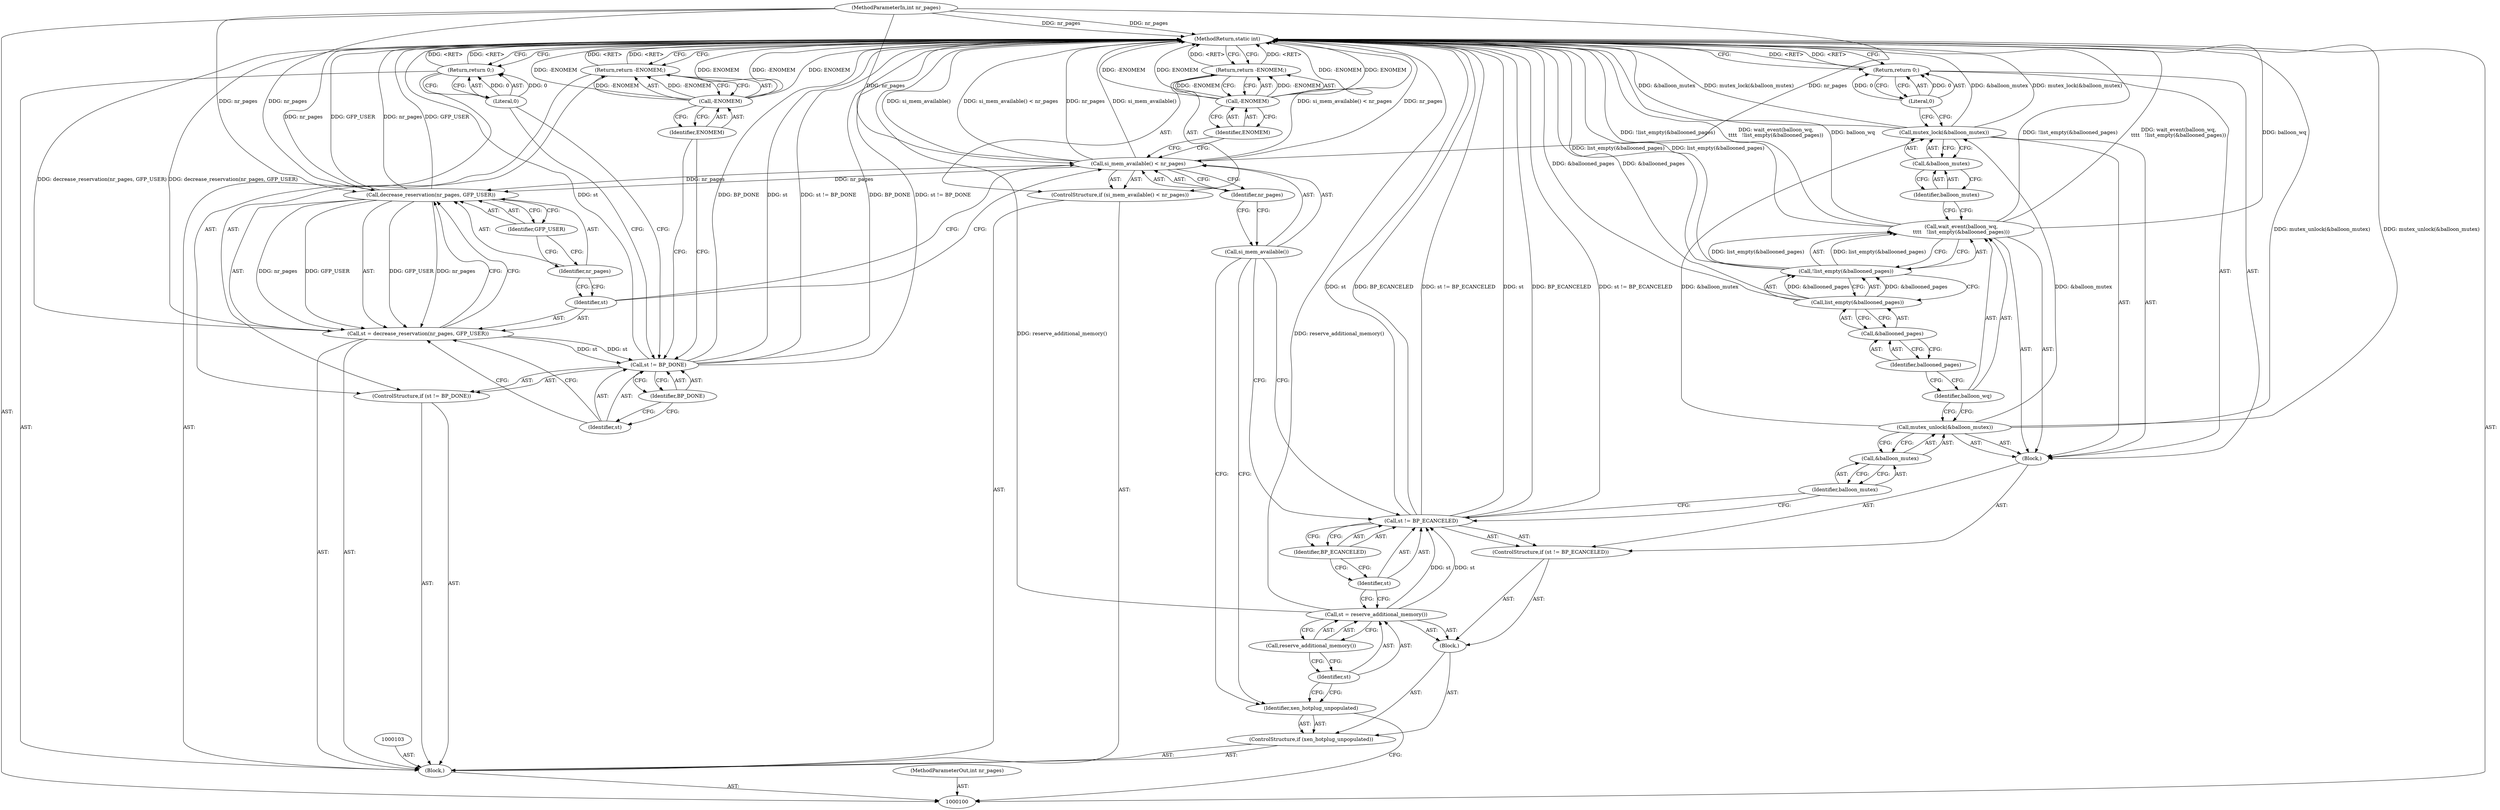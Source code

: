 digraph "0_linux_6ef36ab967c71690ebe7e5ef997a8be4da3bc844" {
"1000150" [label="(MethodReturn,static int)"];
"1000101" [label="(MethodParameterIn,int nr_pages)"];
"1000212" [label="(MethodParameterOut,int nr_pages)"];
"1000122" [label="(Call,&ballooned_pages)"];
"1000123" [label="(Identifier,ballooned_pages)"];
"1000120" [label="(Call,!list_empty(&ballooned_pages))"];
"1000121" [label="(Call,list_empty(&ballooned_pages))"];
"1000125" [label="(Call,&balloon_mutex)"];
"1000126" [label="(Identifier,balloon_mutex)"];
"1000124" [label="(Call,mutex_lock(&balloon_mutex))"];
"1000128" [label="(Literal,0)"];
"1000127" [label="(Return,return 0;)"];
"1000129" [label="(ControlStructure,if (si_mem_available() < nr_pages))"];
"1000132" [label="(Identifier,nr_pages)"];
"1000130" [label="(Call,si_mem_available() < nr_pages)"];
"1000131" [label="(Call,si_mem_available())"];
"1000135" [label="(Identifier,ENOMEM)"];
"1000133" [label="(Return,return -ENOMEM;)"];
"1000134" [label="(Call,-ENOMEM)"];
"1000136" [label="(Call,st = decrease_reservation(nr_pages, GFP_USER))"];
"1000137" [label="(Identifier,st)"];
"1000139" [label="(Identifier,nr_pages)"];
"1000140" [label="(Identifier,GFP_USER)"];
"1000138" [label="(Call,decrease_reservation(nr_pages, GFP_USER))"];
"1000102" [label="(Block,)"];
"1000144" [label="(Identifier,BP_DONE)"];
"1000141" [label="(ControlStructure,if (st != BP_DONE))"];
"1000142" [label="(Call,st != BP_DONE)"];
"1000143" [label="(Identifier,st)"];
"1000146" [label="(Call,-ENOMEM)"];
"1000147" [label="(Identifier,ENOMEM)"];
"1000145" [label="(Return,return -ENOMEM;)"];
"1000148" [label="(Return,return 0;)"];
"1000149" [label="(Literal,0)"];
"1000104" [label="(ControlStructure,if (xen_hotplug_unpopulated))"];
"1000106" [label="(Block,)"];
"1000105" [label="(Identifier,xen_hotplug_unpopulated)"];
"1000107" [label="(Call,st = reserve_additional_memory())"];
"1000108" [label="(Identifier,st)"];
"1000109" [label="(Call,reserve_additional_memory())"];
"1000113" [label="(Identifier,BP_ECANCELED)"];
"1000110" [label="(ControlStructure,if (st != BP_ECANCELED))"];
"1000114" [label="(Block,)"];
"1000111" [label="(Call,st != BP_ECANCELED)"];
"1000112" [label="(Identifier,st)"];
"1000116" [label="(Call,&balloon_mutex)"];
"1000117" [label="(Identifier,balloon_mutex)"];
"1000115" [label="(Call,mutex_unlock(&balloon_mutex))"];
"1000119" [label="(Identifier,balloon_wq)"];
"1000118" [label="(Call,wait_event(balloon_wq,\n\t\t\t\t   !list_empty(&ballooned_pages)))"];
"1000150" -> "1000100"  [label="AST: "];
"1000150" -> "1000127"  [label="CFG: "];
"1000150" -> "1000133"  [label="CFG: "];
"1000150" -> "1000145"  [label="CFG: "];
"1000150" -> "1000148"  [label="CFG: "];
"1000145" -> "1000150"  [label="DDG: <RET>"];
"1000127" -> "1000150"  [label="DDG: <RET>"];
"1000133" -> "1000150"  [label="DDG: <RET>"];
"1000148" -> "1000150"  [label="DDG: <RET>"];
"1000130" -> "1000150"  [label="DDG: si_mem_available() < nr_pages"];
"1000130" -> "1000150"  [label="DDG: nr_pages"];
"1000130" -> "1000150"  [label="DDG: si_mem_available()"];
"1000142" -> "1000150"  [label="DDG: st != BP_DONE"];
"1000142" -> "1000150"  [label="DDG: BP_DONE"];
"1000142" -> "1000150"  [label="DDG: st"];
"1000124" -> "1000150"  [label="DDG: &balloon_mutex"];
"1000124" -> "1000150"  [label="DDG: mutex_lock(&balloon_mutex)"];
"1000138" -> "1000150"  [label="DDG: GFP_USER"];
"1000138" -> "1000150"  [label="DDG: nr_pages"];
"1000118" -> "1000150"  [label="DDG: wait_event(balloon_wq,\n\t\t\t\t   !list_empty(&ballooned_pages))"];
"1000118" -> "1000150"  [label="DDG: balloon_wq"];
"1000118" -> "1000150"  [label="DDG: !list_empty(&ballooned_pages)"];
"1000111" -> "1000150"  [label="DDG: st"];
"1000111" -> "1000150"  [label="DDG: BP_ECANCELED"];
"1000111" -> "1000150"  [label="DDG: st != BP_ECANCELED"];
"1000136" -> "1000150"  [label="DDG: decrease_reservation(nr_pages, GFP_USER)"];
"1000146" -> "1000150"  [label="DDG: -ENOMEM"];
"1000146" -> "1000150"  [label="DDG: ENOMEM"];
"1000107" -> "1000150"  [label="DDG: reserve_additional_memory()"];
"1000134" -> "1000150"  [label="DDG: -ENOMEM"];
"1000134" -> "1000150"  [label="DDG: ENOMEM"];
"1000115" -> "1000150"  [label="DDG: mutex_unlock(&balloon_mutex)"];
"1000120" -> "1000150"  [label="DDG: list_empty(&ballooned_pages)"];
"1000101" -> "1000150"  [label="DDG: nr_pages"];
"1000121" -> "1000150"  [label="DDG: &ballooned_pages"];
"1000101" -> "1000100"  [label="AST: "];
"1000101" -> "1000150"  [label="DDG: nr_pages"];
"1000101" -> "1000130"  [label="DDG: nr_pages"];
"1000101" -> "1000138"  [label="DDG: nr_pages"];
"1000212" -> "1000100"  [label="AST: "];
"1000122" -> "1000121"  [label="AST: "];
"1000122" -> "1000123"  [label="CFG: "];
"1000123" -> "1000122"  [label="AST: "];
"1000121" -> "1000122"  [label="CFG: "];
"1000123" -> "1000122"  [label="AST: "];
"1000123" -> "1000119"  [label="CFG: "];
"1000122" -> "1000123"  [label="CFG: "];
"1000120" -> "1000118"  [label="AST: "];
"1000120" -> "1000121"  [label="CFG: "];
"1000121" -> "1000120"  [label="AST: "];
"1000118" -> "1000120"  [label="CFG: "];
"1000120" -> "1000150"  [label="DDG: list_empty(&ballooned_pages)"];
"1000120" -> "1000118"  [label="DDG: list_empty(&ballooned_pages)"];
"1000121" -> "1000120"  [label="DDG: &ballooned_pages"];
"1000121" -> "1000120"  [label="AST: "];
"1000121" -> "1000122"  [label="CFG: "];
"1000122" -> "1000121"  [label="AST: "];
"1000120" -> "1000121"  [label="CFG: "];
"1000121" -> "1000150"  [label="DDG: &ballooned_pages"];
"1000121" -> "1000120"  [label="DDG: &ballooned_pages"];
"1000125" -> "1000124"  [label="AST: "];
"1000125" -> "1000126"  [label="CFG: "];
"1000126" -> "1000125"  [label="AST: "];
"1000124" -> "1000125"  [label="CFG: "];
"1000126" -> "1000125"  [label="AST: "];
"1000126" -> "1000118"  [label="CFG: "];
"1000125" -> "1000126"  [label="CFG: "];
"1000124" -> "1000114"  [label="AST: "];
"1000124" -> "1000125"  [label="CFG: "];
"1000125" -> "1000124"  [label="AST: "];
"1000128" -> "1000124"  [label="CFG: "];
"1000124" -> "1000150"  [label="DDG: &balloon_mutex"];
"1000124" -> "1000150"  [label="DDG: mutex_lock(&balloon_mutex)"];
"1000115" -> "1000124"  [label="DDG: &balloon_mutex"];
"1000128" -> "1000127"  [label="AST: "];
"1000128" -> "1000124"  [label="CFG: "];
"1000127" -> "1000128"  [label="CFG: "];
"1000128" -> "1000127"  [label="DDG: 0"];
"1000127" -> "1000114"  [label="AST: "];
"1000127" -> "1000128"  [label="CFG: "];
"1000128" -> "1000127"  [label="AST: "];
"1000150" -> "1000127"  [label="CFG: "];
"1000127" -> "1000150"  [label="DDG: <RET>"];
"1000128" -> "1000127"  [label="DDG: 0"];
"1000129" -> "1000102"  [label="AST: "];
"1000130" -> "1000129"  [label="AST: "];
"1000133" -> "1000129"  [label="AST: "];
"1000132" -> "1000130"  [label="AST: "];
"1000132" -> "1000131"  [label="CFG: "];
"1000130" -> "1000132"  [label="CFG: "];
"1000130" -> "1000129"  [label="AST: "];
"1000130" -> "1000132"  [label="CFG: "];
"1000131" -> "1000130"  [label="AST: "];
"1000132" -> "1000130"  [label="AST: "];
"1000135" -> "1000130"  [label="CFG: "];
"1000137" -> "1000130"  [label="CFG: "];
"1000130" -> "1000150"  [label="DDG: si_mem_available() < nr_pages"];
"1000130" -> "1000150"  [label="DDG: nr_pages"];
"1000130" -> "1000150"  [label="DDG: si_mem_available()"];
"1000101" -> "1000130"  [label="DDG: nr_pages"];
"1000130" -> "1000138"  [label="DDG: nr_pages"];
"1000131" -> "1000130"  [label="AST: "];
"1000131" -> "1000111"  [label="CFG: "];
"1000131" -> "1000105"  [label="CFG: "];
"1000132" -> "1000131"  [label="CFG: "];
"1000135" -> "1000134"  [label="AST: "];
"1000135" -> "1000130"  [label="CFG: "];
"1000134" -> "1000135"  [label="CFG: "];
"1000133" -> "1000129"  [label="AST: "];
"1000133" -> "1000134"  [label="CFG: "];
"1000134" -> "1000133"  [label="AST: "];
"1000150" -> "1000133"  [label="CFG: "];
"1000133" -> "1000150"  [label="DDG: <RET>"];
"1000134" -> "1000133"  [label="DDG: -ENOMEM"];
"1000134" -> "1000133"  [label="AST: "];
"1000134" -> "1000135"  [label="CFG: "];
"1000135" -> "1000134"  [label="AST: "];
"1000133" -> "1000134"  [label="CFG: "];
"1000134" -> "1000150"  [label="DDG: -ENOMEM"];
"1000134" -> "1000150"  [label="DDG: ENOMEM"];
"1000134" -> "1000133"  [label="DDG: -ENOMEM"];
"1000136" -> "1000102"  [label="AST: "];
"1000136" -> "1000138"  [label="CFG: "];
"1000137" -> "1000136"  [label="AST: "];
"1000138" -> "1000136"  [label="AST: "];
"1000143" -> "1000136"  [label="CFG: "];
"1000136" -> "1000150"  [label="DDG: decrease_reservation(nr_pages, GFP_USER)"];
"1000138" -> "1000136"  [label="DDG: nr_pages"];
"1000138" -> "1000136"  [label="DDG: GFP_USER"];
"1000136" -> "1000142"  [label="DDG: st"];
"1000137" -> "1000136"  [label="AST: "];
"1000137" -> "1000130"  [label="CFG: "];
"1000139" -> "1000137"  [label="CFG: "];
"1000139" -> "1000138"  [label="AST: "];
"1000139" -> "1000137"  [label="CFG: "];
"1000140" -> "1000139"  [label="CFG: "];
"1000140" -> "1000138"  [label="AST: "];
"1000140" -> "1000139"  [label="CFG: "];
"1000138" -> "1000140"  [label="CFG: "];
"1000138" -> "1000136"  [label="AST: "];
"1000138" -> "1000140"  [label="CFG: "];
"1000139" -> "1000138"  [label="AST: "];
"1000140" -> "1000138"  [label="AST: "];
"1000136" -> "1000138"  [label="CFG: "];
"1000138" -> "1000150"  [label="DDG: GFP_USER"];
"1000138" -> "1000150"  [label="DDG: nr_pages"];
"1000138" -> "1000136"  [label="DDG: nr_pages"];
"1000138" -> "1000136"  [label="DDG: GFP_USER"];
"1000130" -> "1000138"  [label="DDG: nr_pages"];
"1000101" -> "1000138"  [label="DDG: nr_pages"];
"1000102" -> "1000100"  [label="AST: "];
"1000103" -> "1000102"  [label="AST: "];
"1000104" -> "1000102"  [label="AST: "];
"1000129" -> "1000102"  [label="AST: "];
"1000136" -> "1000102"  [label="AST: "];
"1000141" -> "1000102"  [label="AST: "];
"1000148" -> "1000102"  [label="AST: "];
"1000144" -> "1000142"  [label="AST: "];
"1000144" -> "1000143"  [label="CFG: "];
"1000142" -> "1000144"  [label="CFG: "];
"1000141" -> "1000102"  [label="AST: "];
"1000142" -> "1000141"  [label="AST: "];
"1000145" -> "1000141"  [label="AST: "];
"1000142" -> "1000141"  [label="AST: "];
"1000142" -> "1000144"  [label="CFG: "];
"1000143" -> "1000142"  [label="AST: "];
"1000144" -> "1000142"  [label="AST: "];
"1000147" -> "1000142"  [label="CFG: "];
"1000149" -> "1000142"  [label="CFG: "];
"1000142" -> "1000150"  [label="DDG: st != BP_DONE"];
"1000142" -> "1000150"  [label="DDG: BP_DONE"];
"1000142" -> "1000150"  [label="DDG: st"];
"1000136" -> "1000142"  [label="DDG: st"];
"1000143" -> "1000142"  [label="AST: "];
"1000143" -> "1000136"  [label="CFG: "];
"1000144" -> "1000143"  [label="CFG: "];
"1000146" -> "1000145"  [label="AST: "];
"1000146" -> "1000147"  [label="CFG: "];
"1000147" -> "1000146"  [label="AST: "];
"1000145" -> "1000146"  [label="CFG: "];
"1000146" -> "1000150"  [label="DDG: -ENOMEM"];
"1000146" -> "1000150"  [label="DDG: ENOMEM"];
"1000146" -> "1000145"  [label="DDG: -ENOMEM"];
"1000147" -> "1000146"  [label="AST: "];
"1000147" -> "1000142"  [label="CFG: "];
"1000146" -> "1000147"  [label="CFG: "];
"1000145" -> "1000141"  [label="AST: "];
"1000145" -> "1000146"  [label="CFG: "];
"1000146" -> "1000145"  [label="AST: "];
"1000150" -> "1000145"  [label="CFG: "];
"1000145" -> "1000150"  [label="DDG: <RET>"];
"1000146" -> "1000145"  [label="DDG: -ENOMEM"];
"1000148" -> "1000102"  [label="AST: "];
"1000148" -> "1000149"  [label="CFG: "];
"1000149" -> "1000148"  [label="AST: "];
"1000150" -> "1000148"  [label="CFG: "];
"1000148" -> "1000150"  [label="DDG: <RET>"];
"1000149" -> "1000148"  [label="DDG: 0"];
"1000149" -> "1000148"  [label="AST: "];
"1000149" -> "1000142"  [label="CFG: "];
"1000148" -> "1000149"  [label="CFG: "];
"1000149" -> "1000148"  [label="DDG: 0"];
"1000104" -> "1000102"  [label="AST: "];
"1000105" -> "1000104"  [label="AST: "];
"1000106" -> "1000104"  [label="AST: "];
"1000106" -> "1000104"  [label="AST: "];
"1000107" -> "1000106"  [label="AST: "];
"1000110" -> "1000106"  [label="AST: "];
"1000105" -> "1000104"  [label="AST: "];
"1000105" -> "1000100"  [label="CFG: "];
"1000108" -> "1000105"  [label="CFG: "];
"1000131" -> "1000105"  [label="CFG: "];
"1000107" -> "1000106"  [label="AST: "];
"1000107" -> "1000109"  [label="CFG: "];
"1000108" -> "1000107"  [label="AST: "];
"1000109" -> "1000107"  [label="AST: "];
"1000112" -> "1000107"  [label="CFG: "];
"1000107" -> "1000150"  [label="DDG: reserve_additional_memory()"];
"1000107" -> "1000111"  [label="DDG: st"];
"1000108" -> "1000107"  [label="AST: "];
"1000108" -> "1000105"  [label="CFG: "];
"1000109" -> "1000108"  [label="CFG: "];
"1000109" -> "1000107"  [label="AST: "];
"1000109" -> "1000108"  [label="CFG: "];
"1000107" -> "1000109"  [label="CFG: "];
"1000113" -> "1000111"  [label="AST: "];
"1000113" -> "1000112"  [label="CFG: "];
"1000111" -> "1000113"  [label="CFG: "];
"1000110" -> "1000106"  [label="AST: "];
"1000111" -> "1000110"  [label="AST: "];
"1000114" -> "1000110"  [label="AST: "];
"1000114" -> "1000110"  [label="AST: "];
"1000115" -> "1000114"  [label="AST: "];
"1000118" -> "1000114"  [label="AST: "];
"1000124" -> "1000114"  [label="AST: "];
"1000127" -> "1000114"  [label="AST: "];
"1000111" -> "1000110"  [label="AST: "];
"1000111" -> "1000113"  [label="CFG: "];
"1000112" -> "1000111"  [label="AST: "];
"1000113" -> "1000111"  [label="AST: "];
"1000117" -> "1000111"  [label="CFG: "];
"1000131" -> "1000111"  [label="CFG: "];
"1000111" -> "1000150"  [label="DDG: st"];
"1000111" -> "1000150"  [label="DDG: BP_ECANCELED"];
"1000111" -> "1000150"  [label="DDG: st != BP_ECANCELED"];
"1000107" -> "1000111"  [label="DDG: st"];
"1000112" -> "1000111"  [label="AST: "];
"1000112" -> "1000107"  [label="CFG: "];
"1000113" -> "1000112"  [label="CFG: "];
"1000116" -> "1000115"  [label="AST: "];
"1000116" -> "1000117"  [label="CFG: "];
"1000117" -> "1000116"  [label="AST: "];
"1000115" -> "1000116"  [label="CFG: "];
"1000117" -> "1000116"  [label="AST: "];
"1000117" -> "1000111"  [label="CFG: "];
"1000116" -> "1000117"  [label="CFG: "];
"1000115" -> "1000114"  [label="AST: "];
"1000115" -> "1000116"  [label="CFG: "];
"1000116" -> "1000115"  [label="AST: "];
"1000119" -> "1000115"  [label="CFG: "];
"1000115" -> "1000150"  [label="DDG: mutex_unlock(&balloon_mutex)"];
"1000115" -> "1000124"  [label="DDG: &balloon_mutex"];
"1000119" -> "1000118"  [label="AST: "];
"1000119" -> "1000115"  [label="CFG: "];
"1000123" -> "1000119"  [label="CFG: "];
"1000118" -> "1000114"  [label="AST: "];
"1000118" -> "1000120"  [label="CFG: "];
"1000119" -> "1000118"  [label="AST: "];
"1000120" -> "1000118"  [label="AST: "];
"1000126" -> "1000118"  [label="CFG: "];
"1000118" -> "1000150"  [label="DDG: wait_event(balloon_wq,\n\t\t\t\t   !list_empty(&ballooned_pages))"];
"1000118" -> "1000150"  [label="DDG: balloon_wq"];
"1000118" -> "1000150"  [label="DDG: !list_empty(&ballooned_pages)"];
"1000120" -> "1000118"  [label="DDG: list_empty(&ballooned_pages)"];
}
